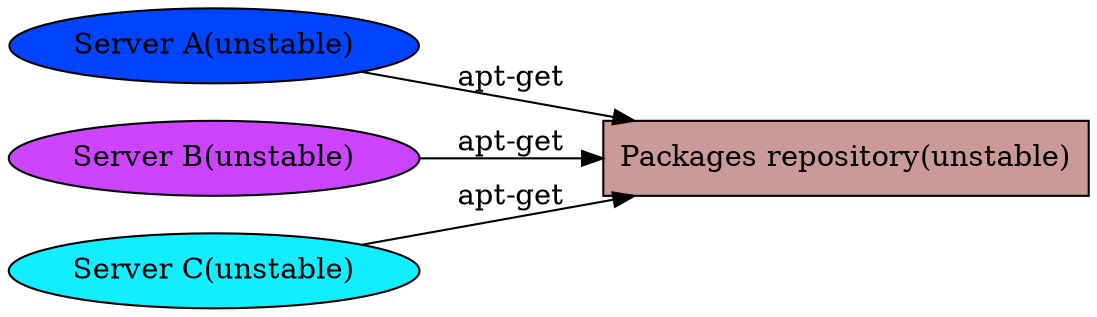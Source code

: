 digraph G {
graph [rankdir = LR];
node [shape = "ellipse"];
"Packages repository(unstable)" [shape = "box" ,style = filled,fillcolor = "#CC9999"];
"Server A(unstable)" [shape = "ellipse", style = filled, fillcolor="#0044ff"];
"Server B(unstable)" [shape = "ellipse", style = filled, fillcolor="#CC44ff"];
"Server C(unstable)" [shape = "ellipse", style = filled, fillcolor="#11eeff"];
"Server A(unstable)" -> "Packages repository(unstable)" [label = "apt-get"];
"Server B(unstable)" -> "Packages repository(unstable)" [label = "apt-get"];
"Server C(unstable)" -> "Packages repository(unstable)" [label = "apt-get"];
}
